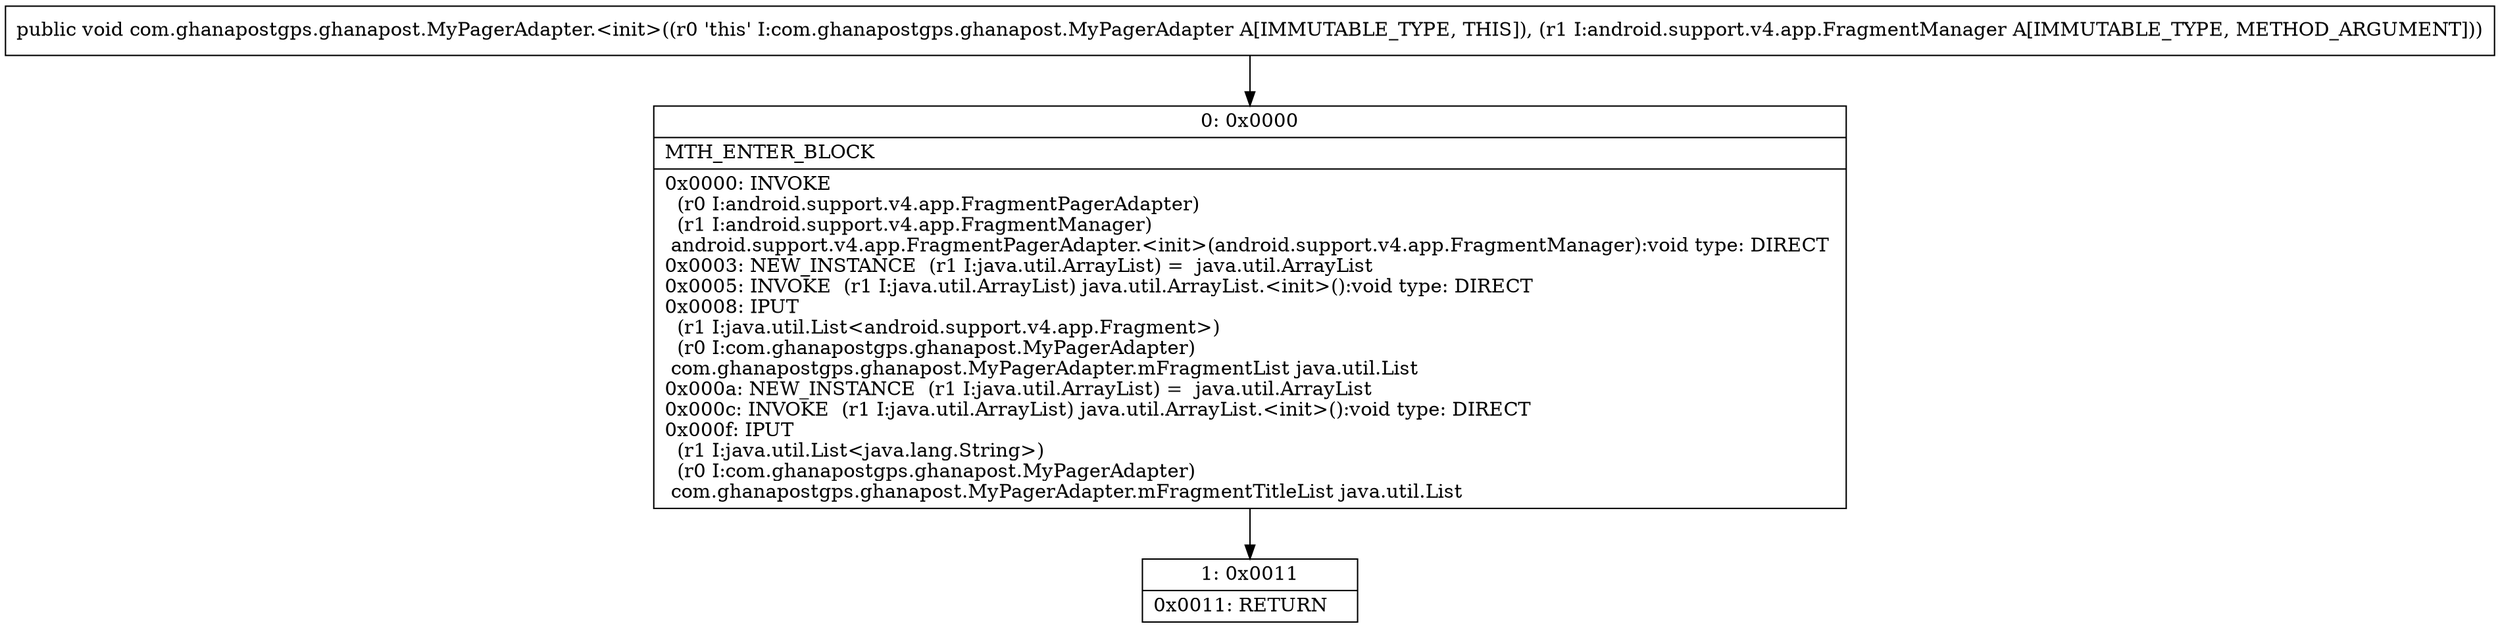 digraph "CFG forcom.ghanapostgps.ghanapost.MyPagerAdapter.\<init\>(Landroid\/support\/v4\/app\/FragmentManager;)V" {
Node_0 [shape=record,label="{0\:\ 0x0000|MTH_ENTER_BLOCK\l|0x0000: INVOKE  \l  (r0 I:android.support.v4.app.FragmentPagerAdapter)\l  (r1 I:android.support.v4.app.FragmentManager)\l android.support.v4.app.FragmentPagerAdapter.\<init\>(android.support.v4.app.FragmentManager):void type: DIRECT \l0x0003: NEW_INSTANCE  (r1 I:java.util.ArrayList) =  java.util.ArrayList \l0x0005: INVOKE  (r1 I:java.util.ArrayList) java.util.ArrayList.\<init\>():void type: DIRECT \l0x0008: IPUT  \l  (r1 I:java.util.List\<android.support.v4.app.Fragment\>)\l  (r0 I:com.ghanapostgps.ghanapost.MyPagerAdapter)\l com.ghanapostgps.ghanapost.MyPagerAdapter.mFragmentList java.util.List \l0x000a: NEW_INSTANCE  (r1 I:java.util.ArrayList) =  java.util.ArrayList \l0x000c: INVOKE  (r1 I:java.util.ArrayList) java.util.ArrayList.\<init\>():void type: DIRECT \l0x000f: IPUT  \l  (r1 I:java.util.List\<java.lang.String\>)\l  (r0 I:com.ghanapostgps.ghanapost.MyPagerAdapter)\l com.ghanapostgps.ghanapost.MyPagerAdapter.mFragmentTitleList java.util.List \l}"];
Node_1 [shape=record,label="{1\:\ 0x0011|0x0011: RETURN   \l}"];
MethodNode[shape=record,label="{public void com.ghanapostgps.ghanapost.MyPagerAdapter.\<init\>((r0 'this' I:com.ghanapostgps.ghanapost.MyPagerAdapter A[IMMUTABLE_TYPE, THIS]), (r1 I:android.support.v4.app.FragmentManager A[IMMUTABLE_TYPE, METHOD_ARGUMENT])) }"];
MethodNode -> Node_0;
Node_0 -> Node_1;
}


